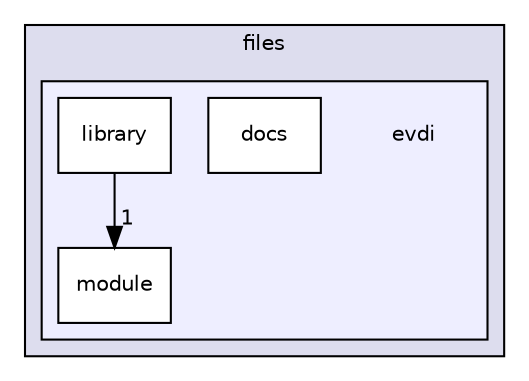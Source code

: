 digraph "/home/odin/Desktop/program/learn/usbdisp_linux/libusbdisp/deb_install/com.racertech.usbdisp-1.0.0/opt/apps/com.racertech.usbdisp/files/evdi" {
  compound=true
  node [ fontsize="10", fontname="Helvetica"];
  edge [ labelfontsize="10", labelfontname="Helvetica"];
  subgraph clusterdir_3841f109116f42dd392128f3ef1fd8f2 {
    graph [ bgcolor="#ddddee", pencolor="black", label="files" fontname="Helvetica", fontsize="10", URL="dir_3841f109116f42dd392128f3ef1fd8f2.html"]
  subgraph clusterdir_34dd691e212b3ada139d2c78e6bc9b51 {
    graph [ bgcolor="#eeeeff", pencolor="black", label="" URL="dir_34dd691e212b3ada139d2c78e6bc9b51.html"];
    dir_34dd691e212b3ada139d2c78e6bc9b51 [shape=plaintext label="evdi"];
  dir_1100cb8634f69f6421931231e9c51477 [shape=box label="docs" fillcolor="white" style="filled" URL="dir_1100cb8634f69f6421931231e9c51477.html"];
  dir_b39b6a3fe793dc90d8bb404bee14cf7f [shape=box label="library" fillcolor="white" style="filled" URL="dir_b39b6a3fe793dc90d8bb404bee14cf7f.html"];
  dir_2ca5aabeb08b7acc613601181db924f0 [shape=box label="module" fillcolor="white" style="filled" URL="dir_2ca5aabeb08b7acc613601181db924f0.html"];
  }
  }
  dir_b39b6a3fe793dc90d8bb404bee14cf7f->dir_2ca5aabeb08b7acc613601181db924f0 [headlabel="1", labeldistance=1.5 headhref="dir_000011_000012.html"];
}
